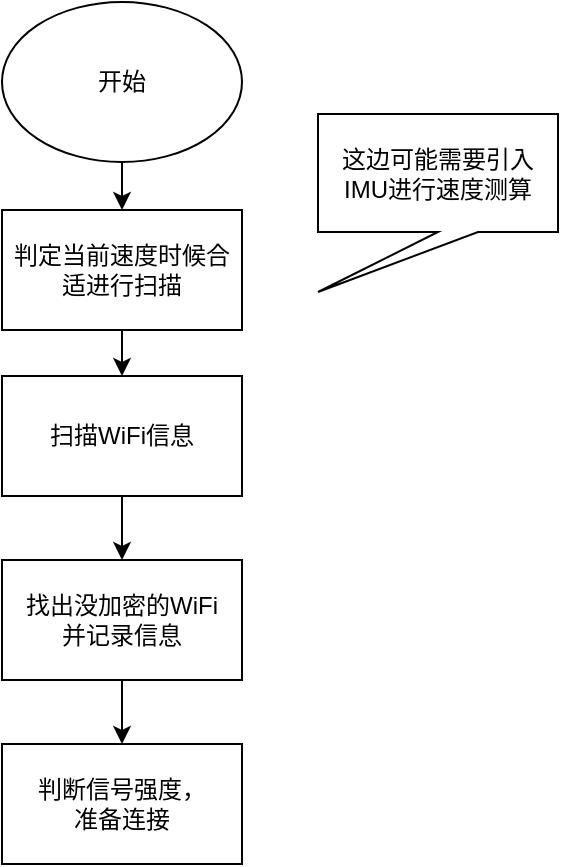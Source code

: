 <mxfile version="19.0.3" type="device"><diagram id="HfzOBYVVs_8hGuKVHe59" name="第 1 页"><mxGraphModel dx="1176" dy="753" grid="0" gridSize="10" guides="1" tooltips="1" connect="1" arrows="1" fold="1" page="1" pageScale="1" pageWidth="827" pageHeight="1169" math="0" shadow="0"><root><mxCell id="0"/><mxCell id="1" parent="0"/><mxCell id="lEGFTqw-xOPY1PpmJ8T9-7" value="" style="edgeStyle=orthogonalEdgeStyle;rounded=0;orthogonalLoop=1;jettySize=auto;html=1;" edge="1" parent="1" source="lEGFTqw-xOPY1PpmJ8T9-1" target="lEGFTqw-xOPY1PpmJ8T9-6"><mxGeometry relative="1" as="geometry"/></mxCell><mxCell id="lEGFTqw-xOPY1PpmJ8T9-1" value="开始" style="ellipse;whiteSpace=wrap;html=1;" vertex="1" parent="1"><mxGeometry x="299" y="49" width="120" height="80" as="geometry"/></mxCell><mxCell id="lEGFTqw-xOPY1PpmJ8T9-5" value="" style="edgeStyle=orthogonalEdgeStyle;rounded=0;orthogonalLoop=1;jettySize=auto;html=1;" edge="1" parent="1" source="lEGFTqw-xOPY1PpmJ8T9-2" target="lEGFTqw-xOPY1PpmJ8T9-4"><mxGeometry relative="1" as="geometry"/></mxCell><mxCell id="lEGFTqw-xOPY1PpmJ8T9-2" value="扫描WiFi信息" style="whiteSpace=wrap;html=1;" vertex="1" parent="1"><mxGeometry x="299" y="236" width="120" height="60" as="geometry"/></mxCell><mxCell id="lEGFTqw-xOPY1PpmJ8T9-11" value="" style="edgeStyle=orthogonalEdgeStyle;rounded=0;orthogonalLoop=1;jettySize=auto;html=1;" edge="1" parent="1" source="lEGFTqw-xOPY1PpmJ8T9-4" target="lEGFTqw-xOPY1PpmJ8T9-10"><mxGeometry relative="1" as="geometry"/></mxCell><mxCell id="lEGFTqw-xOPY1PpmJ8T9-4" value="找出没加密的WiFi&lt;br&gt;并记录信息" style="whiteSpace=wrap;html=1;" vertex="1" parent="1"><mxGeometry x="299" y="328" width="120" height="60" as="geometry"/></mxCell><mxCell id="lEGFTqw-xOPY1PpmJ8T9-8" style="edgeStyle=orthogonalEdgeStyle;rounded=0;orthogonalLoop=1;jettySize=auto;html=1;exitX=0.5;exitY=1;exitDx=0;exitDy=0;" edge="1" parent="1" source="lEGFTqw-xOPY1PpmJ8T9-6" target="lEGFTqw-xOPY1PpmJ8T9-2"><mxGeometry relative="1" as="geometry"/></mxCell><mxCell id="lEGFTqw-xOPY1PpmJ8T9-6" value="判定当前速度时候合适进行扫描" style="whiteSpace=wrap;html=1;" vertex="1" parent="1"><mxGeometry x="299" y="153" width="120" height="60" as="geometry"/></mxCell><mxCell id="lEGFTqw-xOPY1PpmJ8T9-9" value="这边可能需要引入&lt;br&gt;IMU进行速度测算" style="shape=callout;whiteSpace=wrap;html=1;perimeter=calloutPerimeter;position2=0;" vertex="1" parent="1"><mxGeometry x="457" y="105" width="120" height="89" as="geometry"/></mxCell><mxCell id="lEGFTqw-xOPY1PpmJ8T9-10" value="判断信号强度，&lt;br&gt;准备连接" style="whiteSpace=wrap;html=1;" vertex="1" parent="1"><mxGeometry x="299" y="420" width="120" height="60" as="geometry"/></mxCell></root></mxGraphModel></diagram></mxfile>